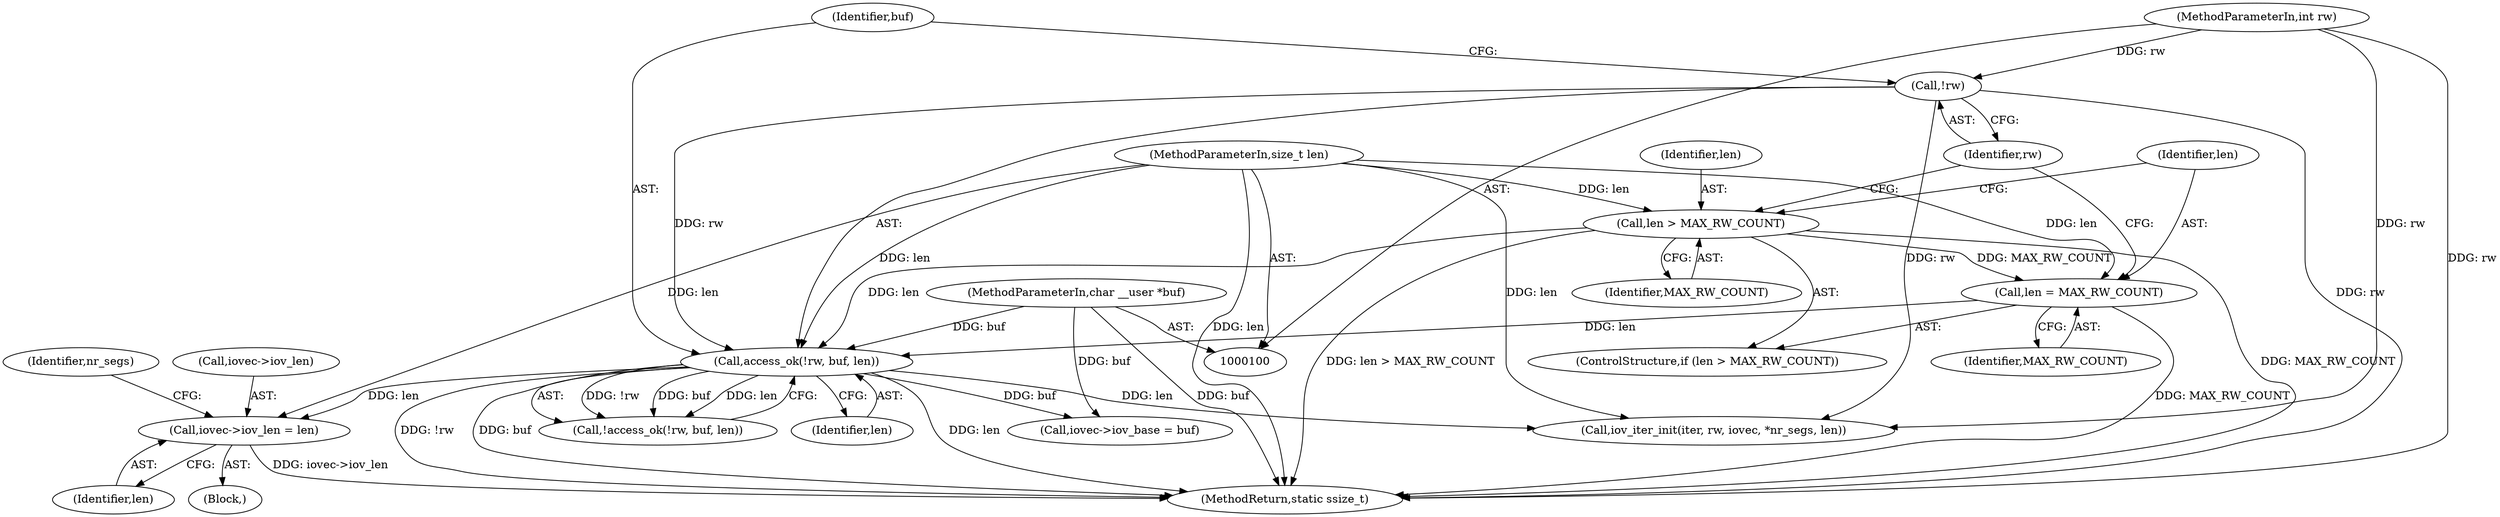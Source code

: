 digraph "0_linux_4c185ce06dca14f5cea192f5a2c981ef50663f2b_0@pointer" {
"1000132" [label="(Call,iovec->iov_len = len)"];
"1000119" [label="(Call,access_ok(!rw, buf, len))"];
"1000120" [label="(Call,!rw)"];
"1000102" [label="(MethodParameterIn,int rw)"];
"1000103" [label="(MethodParameterIn,char __user *buf)"];
"1000113" [label="(Call,len = MAX_RW_COUNT)"];
"1000110" [label="(Call,len > MAX_RW_COUNT)"];
"1000105" [label="(MethodParameterIn,size_t len)"];
"1000150" [label="(MethodReturn,static ssize_t)"];
"1000120" [label="(Call,!rw)"];
"1000109" [label="(ControlStructure,if (len > MAX_RW_COUNT))"];
"1000141" [label="(Call,iov_iter_init(iter, rw, iovec, *nr_segs, len))"];
"1000102" [label="(MethodParameterIn,int rw)"];
"1000121" [label="(Identifier,rw)"];
"1000122" [label="(Identifier,buf)"];
"1000127" [label="(Call,iovec->iov_base = buf)"];
"1000118" [label="(Call,!access_ok(!rw, buf, len))"];
"1000119" [label="(Call,access_ok(!rw, buf, len))"];
"1000112" [label="(Identifier,MAX_RW_COUNT)"];
"1000139" [label="(Identifier,nr_segs)"];
"1000105" [label="(MethodParameterIn,size_t len)"];
"1000114" [label="(Identifier,len)"];
"1000115" [label="(Identifier,MAX_RW_COUNT)"];
"1000136" [label="(Identifier,len)"];
"1000132" [label="(Call,iovec->iov_len = len)"];
"1000123" [label="(Identifier,len)"];
"1000133" [label="(Call,iovec->iov_len)"];
"1000113" [label="(Call,len = MAX_RW_COUNT)"];
"1000111" [label="(Identifier,len)"];
"1000108" [label="(Block,)"];
"1000103" [label="(MethodParameterIn,char __user *buf)"];
"1000110" [label="(Call,len > MAX_RW_COUNT)"];
"1000132" -> "1000108"  [label="AST: "];
"1000132" -> "1000136"  [label="CFG: "];
"1000133" -> "1000132"  [label="AST: "];
"1000136" -> "1000132"  [label="AST: "];
"1000139" -> "1000132"  [label="CFG: "];
"1000132" -> "1000150"  [label="DDG: iovec->iov_len"];
"1000119" -> "1000132"  [label="DDG: len"];
"1000105" -> "1000132"  [label="DDG: len"];
"1000119" -> "1000118"  [label="AST: "];
"1000119" -> "1000123"  [label="CFG: "];
"1000120" -> "1000119"  [label="AST: "];
"1000122" -> "1000119"  [label="AST: "];
"1000123" -> "1000119"  [label="AST: "];
"1000118" -> "1000119"  [label="CFG: "];
"1000119" -> "1000150"  [label="DDG: len"];
"1000119" -> "1000150"  [label="DDG: !rw"];
"1000119" -> "1000150"  [label="DDG: buf"];
"1000119" -> "1000118"  [label="DDG: !rw"];
"1000119" -> "1000118"  [label="DDG: buf"];
"1000119" -> "1000118"  [label="DDG: len"];
"1000120" -> "1000119"  [label="DDG: rw"];
"1000103" -> "1000119"  [label="DDG: buf"];
"1000113" -> "1000119"  [label="DDG: len"];
"1000110" -> "1000119"  [label="DDG: len"];
"1000105" -> "1000119"  [label="DDG: len"];
"1000119" -> "1000127"  [label="DDG: buf"];
"1000119" -> "1000141"  [label="DDG: len"];
"1000120" -> "1000121"  [label="CFG: "];
"1000121" -> "1000120"  [label="AST: "];
"1000122" -> "1000120"  [label="CFG: "];
"1000120" -> "1000150"  [label="DDG: rw"];
"1000102" -> "1000120"  [label="DDG: rw"];
"1000120" -> "1000141"  [label="DDG: rw"];
"1000102" -> "1000100"  [label="AST: "];
"1000102" -> "1000150"  [label="DDG: rw"];
"1000102" -> "1000141"  [label="DDG: rw"];
"1000103" -> "1000100"  [label="AST: "];
"1000103" -> "1000150"  [label="DDG: buf"];
"1000103" -> "1000127"  [label="DDG: buf"];
"1000113" -> "1000109"  [label="AST: "];
"1000113" -> "1000115"  [label="CFG: "];
"1000114" -> "1000113"  [label="AST: "];
"1000115" -> "1000113"  [label="AST: "];
"1000121" -> "1000113"  [label="CFG: "];
"1000113" -> "1000150"  [label="DDG: MAX_RW_COUNT"];
"1000110" -> "1000113"  [label="DDG: MAX_RW_COUNT"];
"1000105" -> "1000113"  [label="DDG: len"];
"1000110" -> "1000109"  [label="AST: "];
"1000110" -> "1000112"  [label="CFG: "];
"1000111" -> "1000110"  [label="AST: "];
"1000112" -> "1000110"  [label="AST: "];
"1000114" -> "1000110"  [label="CFG: "];
"1000121" -> "1000110"  [label="CFG: "];
"1000110" -> "1000150"  [label="DDG: MAX_RW_COUNT"];
"1000110" -> "1000150"  [label="DDG: len > MAX_RW_COUNT"];
"1000105" -> "1000110"  [label="DDG: len"];
"1000105" -> "1000100"  [label="AST: "];
"1000105" -> "1000150"  [label="DDG: len"];
"1000105" -> "1000141"  [label="DDG: len"];
}
